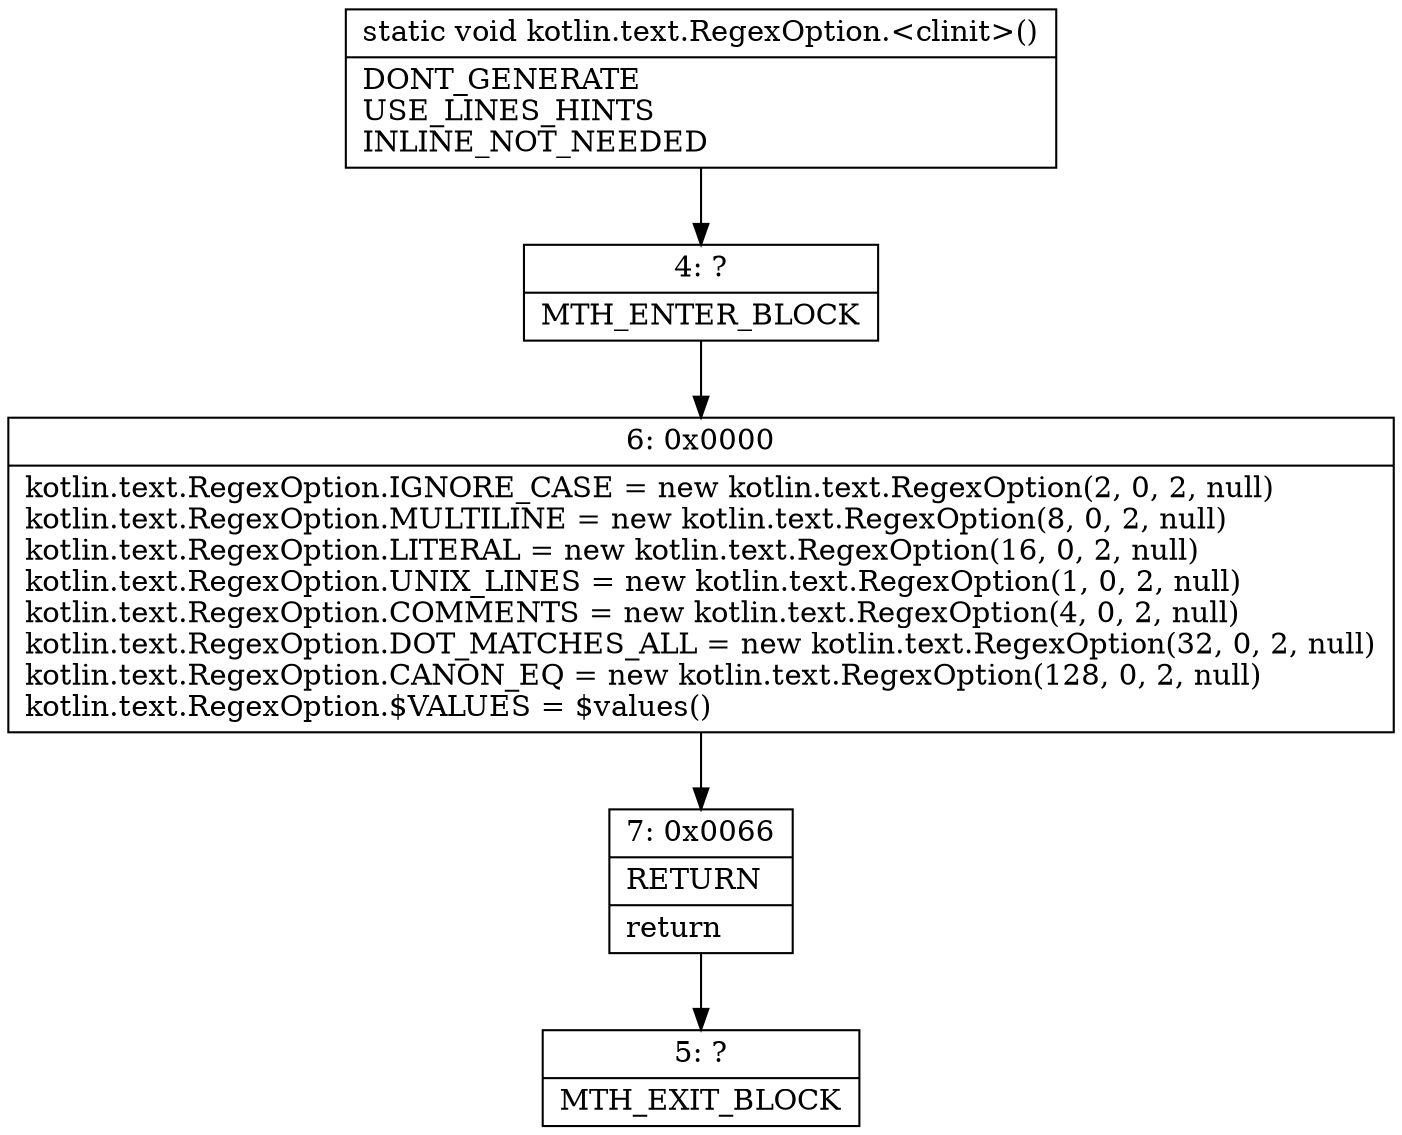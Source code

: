 digraph "CFG forkotlin.text.RegexOption.\<clinit\>()V" {
Node_4 [shape=record,label="{4\:\ ?|MTH_ENTER_BLOCK\l}"];
Node_6 [shape=record,label="{6\:\ 0x0000|kotlin.text.RegexOption.IGNORE_CASE = new kotlin.text.RegexOption(2, 0, 2, null)\lkotlin.text.RegexOption.MULTILINE = new kotlin.text.RegexOption(8, 0, 2, null)\lkotlin.text.RegexOption.LITERAL = new kotlin.text.RegexOption(16, 0, 2, null)\lkotlin.text.RegexOption.UNIX_LINES = new kotlin.text.RegexOption(1, 0, 2, null)\lkotlin.text.RegexOption.COMMENTS = new kotlin.text.RegexOption(4, 0, 2, null)\lkotlin.text.RegexOption.DOT_MATCHES_ALL = new kotlin.text.RegexOption(32, 0, 2, null)\lkotlin.text.RegexOption.CANON_EQ = new kotlin.text.RegexOption(128, 0, 2, null)\lkotlin.text.RegexOption.$VALUES = $values()\l}"];
Node_7 [shape=record,label="{7\:\ 0x0066|RETURN\l|return\l}"];
Node_5 [shape=record,label="{5\:\ ?|MTH_EXIT_BLOCK\l}"];
MethodNode[shape=record,label="{static void kotlin.text.RegexOption.\<clinit\>()  | DONT_GENERATE\lUSE_LINES_HINTS\lINLINE_NOT_NEEDED\l}"];
MethodNode -> Node_4;Node_4 -> Node_6;
Node_6 -> Node_7;
Node_7 -> Node_5;
}

